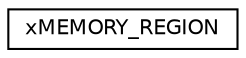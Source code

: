 digraph "Graphical Class Hierarchy"
{
  edge [fontname="Helvetica",fontsize="10",labelfontname="Helvetica",labelfontsize="10"];
  node [fontname="Helvetica",fontsize="10",shape=record];
  rankdir="LR";
  Node1 [label="xMEMORY_REGION",height=0.2,width=0.4,color="black", fillcolor="white", style="filled",URL="$da/d7e/structxMEMORY__REGION.html"];
}
